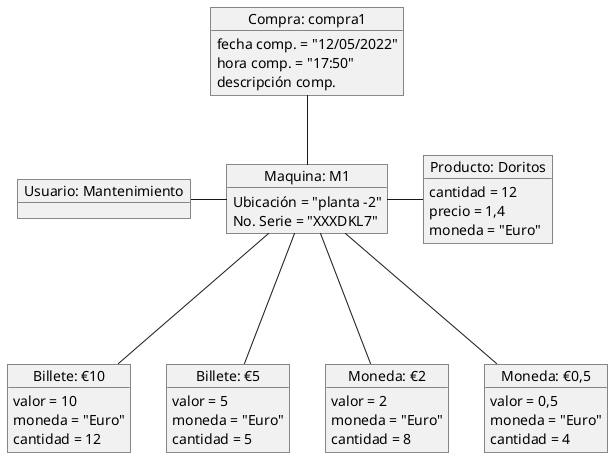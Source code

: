@startuml objetos
object "Maquina: M1" as maq1{
Ubicación = "planta -2"
No. Serie = "XXXDKL7"
}

object "Compra: compra1" as comp1{
fecha comp. = "12/05/2022"
hora comp. = "17:50"
descripción comp. 
}

object "Usuario: Mantenimiento" as man1{
}

object "Billete: €10" as b10{
valor = 10
moneda = "Euro"
cantidad = 12
}

object "Billete: €5" as b5{
valor = 5
moneda = "Euro"
cantidad = 5
}

object "Moneda: €2" as m2{
valor = 2
moneda = "Euro"
cantidad = 8
}

object "Moneda: €0,5" as m05{
valor = 0,5
moneda = "Euro"
cantidad = 4
}

object "Producto: Doritos" as pro1{
cantidad = 12
precio = 1,4
moneda = "Euro"
}

maq1 --u comp1
maq1 --l man1 

maq1 --r pro1

maq1 --- b10
maq1 --- b5
maq1 --- m2
maq1 --- m05
@enduml